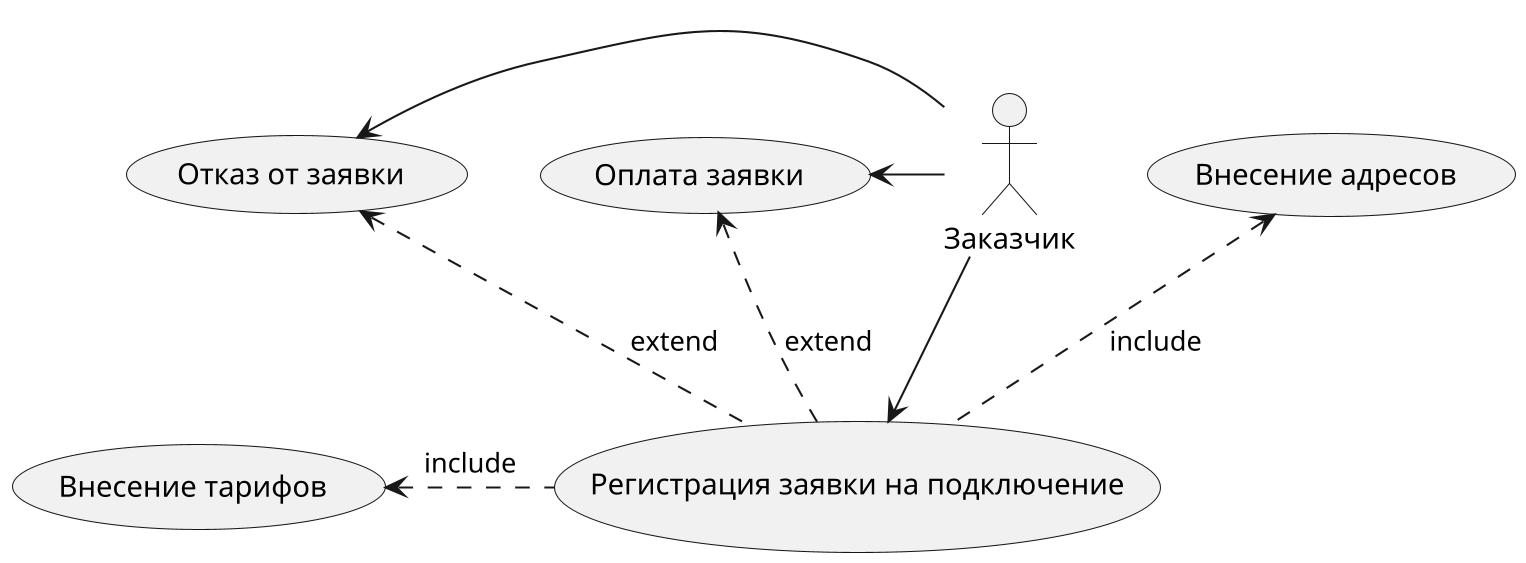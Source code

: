 @startuml
skinparam dpi 200
actor Заказчик as A

usecase uc3 as "Регистрация заявки на подключение"
usecase uc4 as "Внесение адресов"
usecase uc5 as "Оплата заявки"
usecase uc6 as "Отказ от заявки"
usecase uc7 as "Внесение тарифов"
A -down-> (uc3)
A -left-> (uc5)
A -left-> (uc6)
uc4 <.down. uc3 : include
uc7 <. uc3 : include
uc5 <. uc3 : extend
uc6 <. uc3 : extend
@enduml

@startuml
skinparam dpi 200
actor "Оператор КЦ" as A
usecase uc1 as "Регистрация заявки на подключение"
usecase uc2 as "Регистрация заявки на монтажные работы"
usecase uc3 as "Назначение операторов ТО"
usecase uc4 as "Назначение операторов МО"
usecase uc5 as "Закрытие заявки"
A -up-> (uc1)
A -down-> (uc2)
A -left-> (uc5)
uc1 .left.> uc2 : include
uc3 <.down. uc1 : include
uc4 <.down. uc2 : include
uc5 .up.> uc2 : include
@enduml

@startuml
skinparam dpi 200
actor "Оператор ТО" as A
usecase uc1 as "Внесение информации об\n оборудовании и стоимости"
usecase uc2 as "Редактирование заявки"
usecase uc3 as "Завершение обработки"
A -right-> (uc2)
A -right-> (uc3)
uc2 .> uc1 : extend
uc1 <.down. uc3 : include
@enduml

@startuml
skinparam dpi 200
actor "Оператор МО" as A
usecase uc1 as "Внесение отчетности по монтажу"
usecase uc2 as "Редактирование заявки"
usecase uc3 as "Завершение обработки"
A -right-> (uc2)
A -right-> (uc3)
uc2 .> uc1 : extend
uc1 <.down. uc3 : include
@enduml